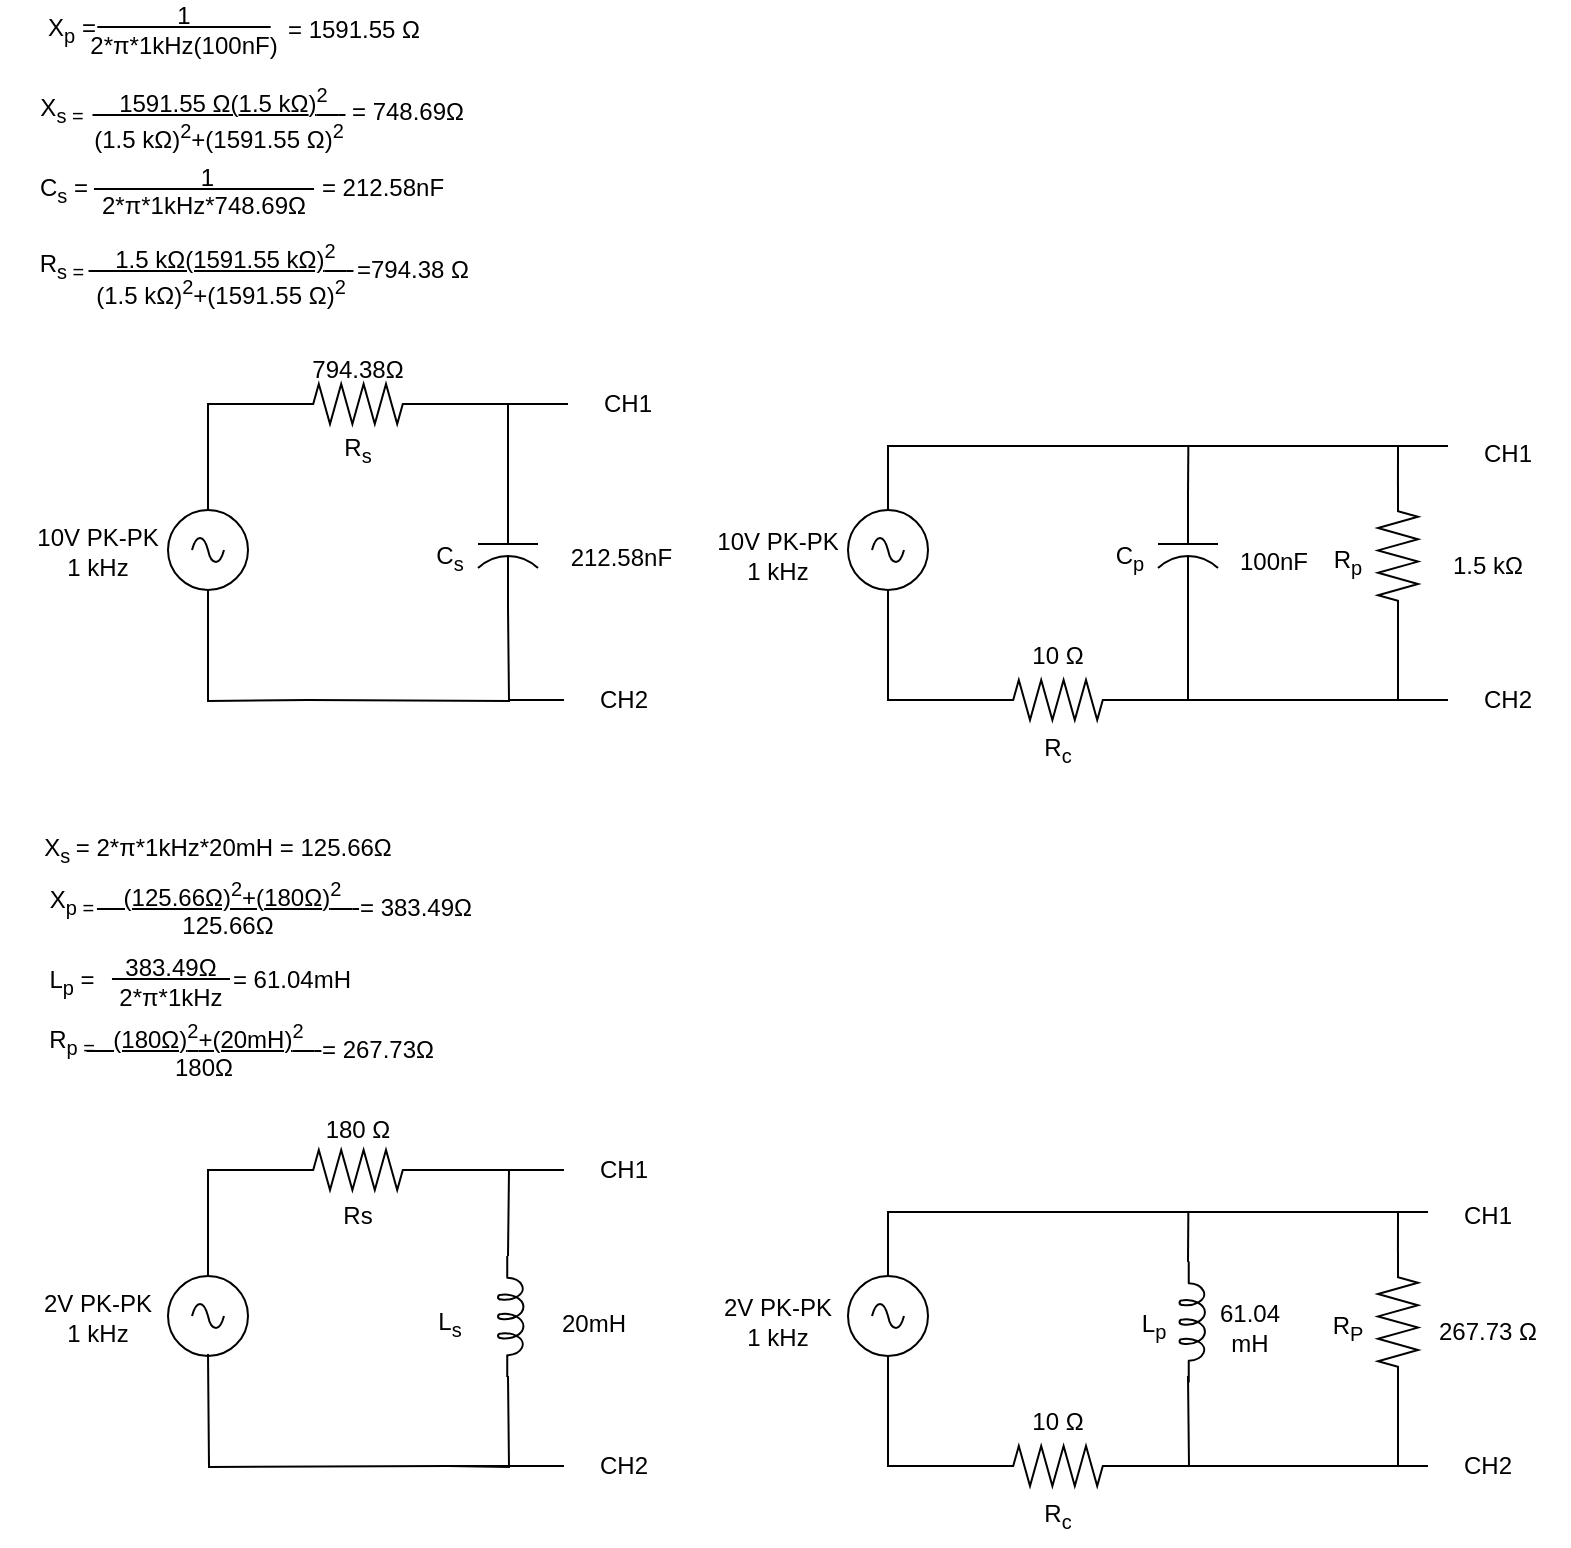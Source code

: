 <mxfile version="26.0.11">
  <diagram name="Page-1" id="7e0a89b8-554c-2b80-1dc8-d5c74ca68de4">
    <mxGraphModel dx="1008" dy="503" grid="1" gridSize="10" guides="1" tooltips="1" connect="1" arrows="1" fold="1" page="1" pageScale="1" pageWidth="1100" pageHeight="850" background="none" math="0" shadow="0">
      <root>
        <mxCell id="0" />
        <mxCell id="1" parent="0" />
        <mxCell id="3kMcsqvNUtZJ2rkJe0aM-1" value="" style="pointerEvents=1;verticalLabelPosition=bottom;shadow=0;dashed=0;align=center;html=1;verticalAlign=top;shape=mxgraph.electrical.capacitors.capacitor_2;rotation=90;" parent="1" vertex="1">
          <mxGeometry x="490" y="350" width="60" height="30" as="geometry" />
        </mxCell>
        <mxCell id="3kMcsqvNUtZJ2rkJe0aM-2" value="" style="pointerEvents=1;verticalLabelPosition=bottom;shadow=0;dashed=0;align=center;html=1;verticalAlign=top;shape=mxgraph.electrical.signal_sources.source;aspect=fixed;points=[[0.5,0,0],[1,0.5,0],[0.5,1,0],[0,0.5,0]];elSignalType=ac;" parent="1" vertex="1">
          <mxGeometry x="350" y="345" width="40" height="40" as="geometry" />
        </mxCell>
        <mxCell id="3kMcsqvNUtZJ2rkJe0aM-3" value="" style="pointerEvents=1;verticalLabelPosition=bottom;shadow=0;dashed=0;align=center;html=1;verticalAlign=top;shape=mxgraph.electrical.resistors.resistor_2;" parent="1" vertex="1">
          <mxGeometry x="410" y="282" width="70" height="20" as="geometry" />
        </mxCell>
        <mxCell id="3kMcsqvNUtZJ2rkJe0aM-5" style="edgeStyle=orthogonalEdgeStyle;rounded=0;orthogonalLoop=1;jettySize=auto;html=1;exitX=0.5;exitY=0;exitDx=0;exitDy=0;exitPerimeter=0;entryX=0;entryY=0.5;entryDx=0;entryDy=0;entryPerimeter=0;endArrow=none;startFill=0;" parent="1" source="3kMcsqvNUtZJ2rkJe0aM-2" target="3kMcsqvNUtZJ2rkJe0aM-3" edge="1">
          <mxGeometry relative="1" as="geometry">
            <Array as="points">
              <mxPoint x="370" y="310" />
              <mxPoint x="370" y="310" />
            </Array>
          </mxGeometry>
        </mxCell>
        <mxCell id="3kMcsqvNUtZJ2rkJe0aM-6" style="edgeStyle=orthogonalEdgeStyle;rounded=0;orthogonalLoop=1;jettySize=auto;html=1;exitX=1;exitY=0.5;exitDx=0;exitDy=0;exitPerimeter=0;entryX=0;entryY=0.5;entryDx=0;entryDy=0;entryPerimeter=0;endArrow=none;startFill=0;" parent="1" source="3kMcsqvNUtZJ2rkJe0aM-3" target="3kMcsqvNUtZJ2rkJe0aM-1" edge="1">
          <mxGeometry relative="1" as="geometry" />
        </mxCell>
        <mxCell id="3kMcsqvNUtZJ2rkJe0aM-9" style="edgeStyle=orthogonalEdgeStyle;rounded=0;orthogonalLoop=1;jettySize=auto;html=1;entryX=1;entryY=0.5;entryDx=0;entryDy=0;entryPerimeter=0;endArrow=none;startFill=0;" parent="1" edge="1">
          <mxGeometry relative="1" as="geometry">
            <mxPoint x="420" y="440" as="sourcePoint" />
            <mxPoint x="520" y="394" as="targetPoint" />
          </mxGeometry>
        </mxCell>
        <mxCell id="3kMcsqvNUtZJ2rkJe0aM-10" style="edgeStyle=orthogonalEdgeStyle;rounded=0;orthogonalLoop=1;jettySize=auto;html=1;exitX=0;exitY=0.5;exitDx=0;exitDy=0;exitPerimeter=0;entryX=0.5;entryY=1;entryDx=0;entryDy=0;entryPerimeter=0;endArrow=none;startFill=0;" parent="1" target="3kMcsqvNUtZJ2rkJe0aM-2" edge="1">
          <mxGeometry relative="1" as="geometry">
            <mxPoint x="420" y="440" as="sourcePoint" />
          </mxGeometry>
        </mxCell>
        <mxCell id="3kMcsqvNUtZJ2rkJe0aM-11" value="R&lt;sub&gt;s&lt;/sub&gt;" style="text;html=1;align=center;verticalAlign=middle;whiteSpace=wrap;rounded=0;" parent="1" vertex="1">
          <mxGeometry x="415" y="300" width="60" height="30" as="geometry" />
        </mxCell>
        <mxCell id="3kMcsqvNUtZJ2rkJe0aM-13" value="C&lt;sub&gt;s&lt;/sub&gt;" style="text;html=1;align=center;verticalAlign=middle;whiteSpace=wrap;rounded=0;" parent="1" vertex="1">
          <mxGeometry x="461" y="354" width="60" height="30" as="geometry" />
        </mxCell>
        <mxCell id="3kMcsqvNUtZJ2rkJe0aM-15" value="10V PK-PK&lt;br&gt;1 kHz" style="text;html=1;align=center;verticalAlign=middle;whiteSpace=wrap;rounded=0;" parent="1" vertex="1">
          <mxGeometry x="280" y="351" width="70" height="30" as="geometry" />
        </mxCell>
        <mxCell id="3kMcsqvNUtZJ2rkJe0aM-16" value="794.38Ω" style="text;html=1;align=center;verticalAlign=middle;whiteSpace=wrap;rounded=0;" parent="1" vertex="1">
          <mxGeometry x="415" y="260" width="60" height="30" as="geometry" />
        </mxCell>
        <mxCell id="3kMcsqvNUtZJ2rkJe0aM-18" value="212.58nF&lt;span style=&quot;white-space: pre;&quot;&gt;&#x9;&lt;/span&gt;" style="text;html=1;align=center;verticalAlign=middle;whiteSpace=wrap;rounded=0;" parent="1" vertex="1">
          <mxGeometry x="548" y="354" width="60" height="30" as="geometry" />
        </mxCell>
        <mxCell id="3kMcsqvNUtZJ2rkJe0aM-38" style="edgeStyle=orthogonalEdgeStyle;rounded=0;orthogonalLoop=1;jettySize=auto;html=1;exitX=0;exitY=0.5;exitDx=0;exitDy=0;exitPerimeter=0;endArrow=none;startFill=0;" parent="1" edge="1">
          <mxGeometry relative="1" as="geometry">
            <mxPoint x="860.174" y="313" as="targetPoint" />
            <mxPoint x="860" y="338" as="sourcePoint" />
          </mxGeometry>
        </mxCell>
        <mxCell id="3kMcsqvNUtZJ2rkJe0aM-20" value="" style="pointerEvents=1;verticalLabelPosition=bottom;shadow=0;dashed=0;align=center;html=1;verticalAlign=top;shape=mxgraph.electrical.capacitors.capacitor_2;rotation=90;" parent="1" vertex="1">
          <mxGeometry x="830" y="350" width="60" height="30" as="geometry" />
        </mxCell>
        <mxCell id="3kMcsqvNUtZJ2rkJe0aM-21" value="" style="pointerEvents=1;verticalLabelPosition=bottom;shadow=0;dashed=0;align=center;html=1;verticalAlign=top;shape=mxgraph.electrical.signal_sources.source;aspect=fixed;points=[[0.5,0,0],[1,0.5,0],[0.5,1,0],[0,0.5,0]];elSignalType=ac;" parent="1" vertex="1">
          <mxGeometry x="690" y="345" width="40" height="40" as="geometry" />
        </mxCell>
        <mxCell id="3kMcsqvNUtZJ2rkJe0aM-36" style="edgeStyle=orthogonalEdgeStyle;rounded=0;orthogonalLoop=1;jettySize=auto;html=1;exitX=1;exitY=0.5;exitDx=0;exitDy=0;exitPerimeter=0;endArrow=none;startFill=0;" parent="1" source="3kMcsqvNUtZJ2rkJe0aM-22" edge="1">
          <mxGeometry relative="1" as="geometry">
            <mxPoint x="860" y="440" as="targetPoint" />
            <Array as="points">
              <mxPoint x="965" y="440" />
            </Array>
          </mxGeometry>
        </mxCell>
        <mxCell id="3kMcsqvNUtZJ2rkJe0aM-22" value="" style="pointerEvents=1;verticalLabelPosition=bottom;shadow=0;dashed=0;align=center;html=1;verticalAlign=top;shape=mxgraph.electrical.resistors.resistor_2;rotation=90;" parent="1" vertex="1">
          <mxGeometry x="930" y="358" width="70" height="20" as="geometry" />
        </mxCell>
        <mxCell id="3kMcsqvNUtZJ2rkJe0aM-25" value="" style="pointerEvents=1;verticalLabelPosition=bottom;shadow=0;dashed=0;align=center;html=1;verticalAlign=top;shape=mxgraph.electrical.resistors.resistor_2;" parent="1" vertex="1">
          <mxGeometry x="760" y="430" width="70" height="20" as="geometry" />
        </mxCell>
        <mxCell id="3kMcsqvNUtZJ2rkJe0aM-26" style="edgeStyle=orthogonalEdgeStyle;rounded=0;orthogonalLoop=1;jettySize=auto;html=1;entryX=1;entryY=0.5;entryDx=0;entryDy=0;entryPerimeter=0;endArrow=none;startFill=0;" parent="1" source="3kMcsqvNUtZJ2rkJe0aM-25" target="3kMcsqvNUtZJ2rkJe0aM-20" edge="1">
          <mxGeometry relative="1" as="geometry" />
        </mxCell>
        <mxCell id="3kMcsqvNUtZJ2rkJe0aM-27" style="edgeStyle=orthogonalEdgeStyle;rounded=0;orthogonalLoop=1;jettySize=auto;html=1;exitX=0;exitY=0.5;exitDx=0;exitDy=0;exitPerimeter=0;entryX=0.5;entryY=1;entryDx=0;entryDy=0;entryPerimeter=0;endArrow=none;startFill=0;" parent="1" source="3kMcsqvNUtZJ2rkJe0aM-25" target="3kMcsqvNUtZJ2rkJe0aM-21" edge="1">
          <mxGeometry relative="1" as="geometry" />
        </mxCell>
        <mxCell id="3kMcsqvNUtZJ2rkJe0aM-28" value="R&lt;sub&gt;p&lt;/sub&gt;" style="text;html=1;align=center;verticalAlign=middle;whiteSpace=wrap;rounded=0;" parent="1" vertex="1">
          <mxGeometry x="910" y="356" width="60" height="30" as="geometry" />
        </mxCell>
        <mxCell id="3kMcsqvNUtZJ2rkJe0aM-29" value="C&lt;sub&gt;p&lt;/sub&gt;" style="text;html=1;align=center;verticalAlign=middle;whiteSpace=wrap;rounded=0;" parent="1" vertex="1">
          <mxGeometry x="801" y="354" width="60" height="30" as="geometry" />
        </mxCell>
        <mxCell id="3kMcsqvNUtZJ2rkJe0aM-30" value="R&lt;sub&gt;c&lt;/sub&gt;" style="text;html=1;align=center;verticalAlign=middle;whiteSpace=wrap;rounded=0;" parent="1" vertex="1">
          <mxGeometry x="765" y="450" width="60" height="30" as="geometry" />
        </mxCell>
        <mxCell id="3kMcsqvNUtZJ2rkJe0aM-31" value="10V PK-PK&lt;br&gt;1 kHz" style="text;html=1;align=center;verticalAlign=middle;whiteSpace=wrap;rounded=0;" parent="1" vertex="1">
          <mxGeometry x="620" y="353" width="70" height="30" as="geometry" />
        </mxCell>
        <mxCell id="3kMcsqvNUtZJ2rkJe0aM-32" value="1.5 kΩ" style="text;html=1;align=center;verticalAlign=middle;whiteSpace=wrap;rounded=0;" parent="1" vertex="1">
          <mxGeometry x="980" y="358" width="60" height="30" as="geometry" />
        </mxCell>
        <mxCell id="3kMcsqvNUtZJ2rkJe0aM-33" value="100nF" style="text;html=1;align=center;verticalAlign=middle;whiteSpace=wrap;rounded=0;" parent="1" vertex="1">
          <mxGeometry x="873" y="356" width="60" height="30" as="geometry" />
        </mxCell>
        <mxCell id="3kMcsqvNUtZJ2rkJe0aM-34" value="10 Ω" style="text;html=1;align=center;verticalAlign=middle;whiteSpace=wrap;rounded=0;" parent="1" vertex="1">
          <mxGeometry x="765" y="403" width="60" height="30" as="geometry" />
        </mxCell>
        <mxCell id="3kMcsqvNUtZJ2rkJe0aM-37" style="edgeStyle=orthogonalEdgeStyle;rounded=0;orthogonalLoop=1;jettySize=auto;html=1;entryX=0.5;entryY=0;entryDx=0;entryDy=0;entryPerimeter=0;endArrow=none;startFill=0;" parent="1" edge="1">
          <mxGeometry relative="1" as="geometry">
            <mxPoint x="964.972" y="333" as="sourcePoint" />
            <mxPoint x="710" y="345" as="targetPoint" />
            <Array as="points">
              <mxPoint x="965" y="313" />
              <mxPoint x="710" y="313" />
            </Array>
          </mxGeometry>
        </mxCell>
        <mxCell id="3kMcsqvNUtZJ2rkJe0aM-41" value="" style="pointerEvents=1;verticalLabelPosition=bottom;shadow=0;dashed=0;align=center;html=1;verticalAlign=top;shape=mxgraph.electrical.signal_sources.source;aspect=fixed;points=[[0.5,0,0],[1,0.5,0],[0.5,1,0],[0,0.5,0]];elSignalType=ac;" parent="1" vertex="1">
          <mxGeometry x="350" y="728" width="40" height="40" as="geometry" />
        </mxCell>
        <mxCell id="3kMcsqvNUtZJ2rkJe0aM-42" value="" style="pointerEvents=1;verticalLabelPosition=bottom;shadow=0;dashed=0;align=center;html=1;verticalAlign=top;shape=mxgraph.electrical.resistors.resistor_2;" parent="1" vertex="1">
          <mxGeometry x="410" y="665" width="70" height="20" as="geometry" />
        </mxCell>
        <mxCell id="3kMcsqvNUtZJ2rkJe0aM-43" style="edgeStyle=orthogonalEdgeStyle;rounded=0;orthogonalLoop=1;jettySize=auto;html=1;exitX=0.5;exitY=0;exitDx=0;exitDy=0;exitPerimeter=0;entryX=0;entryY=0.5;entryDx=0;entryDy=0;entryPerimeter=0;endArrow=none;startFill=0;" parent="1" source="3kMcsqvNUtZJ2rkJe0aM-41" target="3kMcsqvNUtZJ2rkJe0aM-42" edge="1">
          <mxGeometry relative="1" as="geometry">
            <Array as="points">
              <mxPoint x="370" y="693" />
              <mxPoint x="370" y="693" />
            </Array>
          </mxGeometry>
        </mxCell>
        <mxCell id="3kMcsqvNUtZJ2rkJe0aM-44" style="edgeStyle=orthogonalEdgeStyle;rounded=0;orthogonalLoop=1;jettySize=auto;html=1;exitX=1;exitY=0.5;exitDx=0;exitDy=0;exitPerimeter=0;entryX=0;entryY=0.5;entryDx=0;entryDy=0;entryPerimeter=0;endArrow=none;startFill=0;" parent="1" source="3kMcsqvNUtZJ2rkJe0aM-42" edge="1">
          <mxGeometry relative="1" as="geometry">
            <mxPoint x="520" y="718" as="targetPoint" />
          </mxGeometry>
        </mxCell>
        <mxCell id="3kMcsqvNUtZJ2rkJe0aM-46" style="edgeStyle=orthogonalEdgeStyle;rounded=0;orthogonalLoop=1;jettySize=auto;html=1;entryX=1;entryY=0.5;entryDx=0;entryDy=0;entryPerimeter=0;endArrow=none;startFill=0;" parent="1" edge="1">
          <mxGeometry relative="1" as="geometry">
            <mxPoint x="520" y="778" as="targetPoint" />
            <mxPoint x="490" y="823" as="sourcePoint" />
          </mxGeometry>
        </mxCell>
        <mxCell id="3kMcsqvNUtZJ2rkJe0aM-47" style="edgeStyle=orthogonalEdgeStyle;rounded=0;orthogonalLoop=1;jettySize=auto;html=1;entryX=0.5;entryY=1;entryDx=0;entryDy=0;entryPerimeter=0;endArrow=none;startFill=0;" parent="1" edge="1">
          <mxGeometry relative="1" as="geometry">
            <mxPoint x="490" y="823" as="sourcePoint" />
            <mxPoint x="370" y="767" as="targetPoint" />
          </mxGeometry>
        </mxCell>
        <mxCell id="3kMcsqvNUtZJ2rkJe0aM-48" value="Rs" style="text;html=1;align=center;verticalAlign=middle;whiteSpace=wrap;rounded=0;" parent="1" vertex="1">
          <mxGeometry x="415" y="683" width="60" height="30" as="geometry" />
        </mxCell>
        <mxCell id="3kMcsqvNUtZJ2rkJe0aM-49" value="L&lt;sub&gt;s&lt;/sub&gt;" style="text;html=1;align=center;verticalAlign=middle;whiteSpace=wrap;rounded=0;" parent="1" vertex="1">
          <mxGeometry x="461" y="737" width="60" height="30" as="geometry" />
        </mxCell>
        <mxCell id="3kMcsqvNUtZJ2rkJe0aM-51" value="2V PK-PK&lt;br&gt;1 kHz" style="text;html=1;align=center;verticalAlign=middle;whiteSpace=wrap;rounded=0;" parent="1" vertex="1">
          <mxGeometry x="280" y="734" width="70" height="30" as="geometry" />
        </mxCell>
        <mxCell id="3kMcsqvNUtZJ2rkJe0aM-52" value="180 Ω" style="text;html=1;align=center;verticalAlign=middle;whiteSpace=wrap;rounded=0;" parent="1" vertex="1">
          <mxGeometry x="415" y="640" width="60" height="30" as="geometry" />
        </mxCell>
        <mxCell id="3kMcsqvNUtZJ2rkJe0aM-53" value="20mH" style="text;html=1;align=center;verticalAlign=middle;whiteSpace=wrap;rounded=0;" parent="1" vertex="1">
          <mxGeometry x="533" y="737" width="60" height="30" as="geometry" />
        </mxCell>
        <mxCell id="3kMcsqvNUtZJ2rkJe0aM-55" style="edgeStyle=orthogonalEdgeStyle;rounded=0;orthogonalLoop=1;jettySize=auto;html=1;exitX=0;exitY=0.5;exitDx=0;exitDy=0;exitPerimeter=0;endArrow=none;startFill=0;" parent="1" edge="1">
          <mxGeometry relative="1" as="geometry">
            <mxPoint x="860.174" y="696" as="targetPoint" />
            <mxPoint x="860" y="721" as="sourcePoint" />
          </mxGeometry>
        </mxCell>
        <mxCell id="3kMcsqvNUtZJ2rkJe0aM-57" value="" style="pointerEvents=1;verticalLabelPosition=bottom;shadow=0;dashed=0;align=center;html=1;verticalAlign=top;shape=mxgraph.electrical.signal_sources.source;aspect=fixed;points=[[0.5,0,0],[1,0.5,0],[0.5,1,0],[0,0.5,0]];elSignalType=ac;" parent="1" vertex="1">
          <mxGeometry x="690" y="728" width="40" height="40" as="geometry" />
        </mxCell>
        <mxCell id="3kMcsqvNUtZJ2rkJe0aM-58" style="edgeStyle=orthogonalEdgeStyle;rounded=0;orthogonalLoop=1;jettySize=auto;html=1;exitX=1;exitY=0.5;exitDx=0;exitDy=0;exitPerimeter=0;endArrow=none;startFill=0;" parent="1" source="3kMcsqvNUtZJ2rkJe0aM-59" edge="1">
          <mxGeometry relative="1" as="geometry">
            <mxPoint x="860" y="823" as="targetPoint" />
            <Array as="points">
              <mxPoint x="965" y="823" />
            </Array>
          </mxGeometry>
        </mxCell>
        <mxCell id="3kMcsqvNUtZJ2rkJe0aM-59" value="" style="pointerEvents=1;verticalLabelPosition=bottom;shadow=0;dashed=0;align=center;html=1;verticalAlign=top;shape=mxgraph.electrical.resistors.resistor_2;rotation=90;" parent="1" vertex="1">
          <mxGeometry x="930" y="741" width="70" height="20" as="geometry" />
        </mxCell>
        <mxCell id="3kMcsqvNUtZJ2rkJe0aM-60" value="" style="pointerEvents=1;verticalLabelPosition=bottom;shadow=0;dashed=0;align=center;html=1;verticalAlign=top;shape=mxgraph.electrical.resistors.resistor_2;" parent="1" vertex="1">
          <mxGeometry x="760" y="813" width="70" height="20" as="geometry" />
        </mxCell>
        <mxCell id="3kMcsqvNUtZJ2rkJe0aM-61" style="edgeStyle=orthogonalEdgeStyle;rounded=0;orthogonalLoop=1;jettySize=auto;html=1;entryX=1;entryY=0.5;entryDx=0;entryDy=0;entryPerimeter=0;endArrow=none;startFill=0;" parent="1" source="3kMcsqvNUtZJ2rkJe0aM-60" edge="1">
          <mxGeometry relative="1" as="geometry">
            <mxPoint x="860" y="778" as="targetPoint" />
          </mxGeometry>
        </mxCell>
        <mxCell id="3kMcsqvNUtZJ2rkJe0aM-62" style="edgeStyle=orthogonalEdgeStyle;rounded=0;orthogonalLoop=1;jettySize=auto;html=1;exitX=0;exitY=0.5;exitDx=0;exitDy=0;exitPerimeter=0;entryX=0.5;entryY=1;entryDx=0;entryDy=0;entryPerimeter=0;endArrow=none;startFill=0;" parent="1" source="3kMcsqvNUtZJ2rkJe0aM-60" target="3kMcsqvNUtZJ2rkJe0aM-57" edge="1">
          <mxGeometry relative="1" as="geometry" />
        </mxCell>
        <mxCell id="3kMcsqvNUtZJ2rkJe0aM-63" value="R&lt;sub&gt;P&lt;/sub&gt;" style="text;html=1;align=center;verticalAlign=middle;whiteSpace=wrap;rounded=0;" parent="1" vertex="1">
          <mxGeometry x="910" y="739" width="60" height="30" as="geometry" />
        </mxCell>
        <mxCell id="3kMcsqvNUtZJ2rkJe0aM-64" value="L&lt;sub&gt;p&lt;/sub&gt;" style="text;html=1;align=center;verticalAlign=middle;whiteSpace=wrap;rounded=0;" parent="1" vertex="1">
          <mxGeometry x="813" y="738" width="60" height="30" as="geometry" />
        </mxCell>
        <mxCell id="3kMcsqvNUtZJ2rkJe0aM-65" value="R&lt;sub&gt;c&lt;/sub&gt;" style="text;html=1;align=center;verticalAlign=middle;whiteSpace=wrap;rounded=0;" parent="1" vertex="1">
          <mxGeometry x="765" y="833" width="60" height="30" as="geometry" />
        </mxCell>
        <mxCell id="3kMcsqvNUtZJ2rkJe0aM-66" value="2V PK-PK&lt;br&gt;1 kHz" style="text;html=1;align=center;verticalAlign=middle;whiteSpace=wrap;rounded=0;" parent="1" vertex="1">
          <mxGeometry x="620" y="736" width="70" height="30" as="geometry" />
        </mxCell>
        <mxCell id="3kMcsqvNUtZJ2rkJe0aM-67" value="267.73 Ω" style="text;html=1;align=center;verticalAlign=middle;whiteSpace=wrap;rounded=0;" parent="1" vertex="1">
          <mxGeometry x="980" y="741" width="60" height="30" as="geometry" />
        </mxCell>
        <mxCell id="3kMcsqvNUtZJ2rkJe0aM-68" value="&lt;div&gt;61.04&lt;/div&gt;&lt;div&gt;mH&lt;/div&gt;" style="text;html=1;align=center;verticalAlign=middle;whiteSpace=wrap;rounded=0;" parent="1" vertex="1">
          <mxGeometry x="861" y="739" width="60" height="30" as="geometry" />
        </mxCell>
        <mxCell id="3kMcsqvNUtZJ2rkJe0aM-69" value="10 Ω" style="text;html=1;align=center;verticalAlign=middle;whiteSpace=wrap;rounded=0;" parent="1" vertex="1">
          <mxGeometry x="765" y="786" width="60" height="30" as="geometry" />
        </mxCell>
        <mxCell id="3kMcsqvNUtZJ2rkJe0aM-70" style="edgeStyle=orthogonalEdgeStyle;rounded=0;orthogonalLoop=1;jettySize=auto;html=1;entryX=0.5;entryY=0;entryDx=0;entryDy=0;entryPerimeter=0;endArrow=none;startFill=0;" parent="1" edge="1">
          <mxGeometry relative="1" as="geometry">
            <mxPoint x="964.972" y="716" as="sourcePoint" />
            <mxPoint x="710" y="728" as="targetPoint" />
            <Array as="points">
              <mxPoint x="965" y="696" />
              <mxPoint x="710" y="696" />
            </Array>
          </mxGeometry>
        </mxCell>
        <mxCell id="3kMcsqvNUtZJ2rkJe0aM-72" style="edgeStyle=orthogonalEdgeStyle;rounded=0;orthogonalLoop=1;jettySize=auto;html=1;endArrow=none;startFill=0;" parent="1" source="3kMcsqvNUtZJ2rkJe0aM-71" edge="1">
          <mxGeometry relative="1" as="geometry">
            <mxPoint x="520" y="292" as="targetPoint" />
          </mxGeometry>
        </mxCell>
        <mxCell id="3kMcsqvNUtZJ2rkJe0aM-71" value="CH1" style="text;html=1;align=center;verticalAlign=middle;whiteSpace=wrap;rounded=0;" parent="1" vertex="1">
          <mxGeometry x="550" y="277" width="60" height="30" as="geometry" />
        </mxCell>
        <mxCell id="3kMcsqvNUtZJ2rkJe0aM-74" style="edgeStyle=orthogonalEdgeStyle;rounded=0;orthogonalLoop=1;jettySize=auto;html=1;endArrow=none;startFill=0;" parent="1" source="3kMcsqvNUtZJ2rkJe0aM-73" edge="1">
          <mxGeometry relative="1" as="geometry">
            <mxPoint x="520" y="440" as="targetPoint" />
          </mxGeometry>
        </mxCell>
        <mxCell id="3kMcsqvNUtZJ2rkJe0aM-73" value="CH2" style="text;html=1;align=center;verticalAlign=middle;whiteSpace=wrap;rounded=0;" parent="1" vertex="1">
          <mxGeometry x="548" y="425" width="60" height="30" as="geometry" />
        </mxCell>
        <mxCell id="3kMcsqvNUtZJ2rkJe0aM-77" style="edgeStyle=orthogonalEdgeStyle;rounded=0;orthogonalLoop=1;jettySize=auto;html=1;endArrow=none;startFill=0;" parent="1" edge="1">
          <mxGeometry relative="1" as="geometry">
            <mxPoint x="960" y="313" as="targetPoint" />
            <mxPoint x="990" y="313.043" as="sourcePoint" />
          </mxGeometry>
        </mxCell>
        <mxCell id="3kMcsqvNUtZJ2rkJe0aM-75" value="CH1" style="text;html=1;align=center;verticalAlign=middle;whiteSpace=wrap;rounded=0;" parent="1" vertex="1">
          <mxGeometry x="990" y="302" width="60" height="30" as="geometry" />
        </mxCell>
        <mxCell id="3kMcsqvNUtZJ2rkJe0aM-80" style="edgeStyle=orthogonalEdgeStyle;rounded=0;orthogonalLoop=1;jettySize=auto;html=1;endArrow=none;startFill=0;" parent="1" source="3kMcsqvNUtZJ2rkJe0aM-78" edge="1">
          <mxGeometry relative="1" as="geometry">
            <mxPoint x="930" y="440" as="targetPoint" />
          </mxGeometry>
        </mxCell>
        <mxCell id="3kMcsqvNUtZJ2rkJe0aM-78" value="&lt;div&gt;CH2&lt;/div&gt;" style="text;html=1;align=center;verticalAlign=middle;whiteSpace=wrap;rounded=0;" parent="1" vertex="1">
          <mxGeometry x="990" y="425" width="60" height="30" as="geometry" />
        </mxCell>
        <mxCell id="3kMcsqvNUtZJ2rkJe0aM-81" value="" style="pointerEvents=1;verticalLabelPosition=bottom;shadow=0;dashed=0;align=center;html=1;verticalAlign=top;shape=mxgraph.electrical.inductors.inductor_5;rotation=90;" parent="1" vertex="1">
          <mxGeometry x="491.25" y="741.75" width="60.5" height="13" as="geometry" />
        </mxCell>
        <mxCell id="3kMcsqvNUtZJ2rkJe0aM-82" value="" style="pointerEvents=1;verticalLabelPosition=bottom;shadow=0;dashed=0;align=center;html=1;verticalAlign=top;shape=mxgraph.electrical.inductors.inductor_5;rotation=90;" parent="1" vertex="1">
          <mxGeometry x="832" y="744.5" width="60.5" height="13" as="geometry" />
        </mxCell>
        <mxCell id="odc1BeVdU-imwH_6aEnR-2" style="edgeStyle=orthogonalEdgeStyle;rounded=0;orthogonalLoop=1;jettySize=auto;html=1;endArrow=none;startFill=0;" edge="1" parent="1">
          <mxGeometry relative="1" as="geometry">
            <mxPoint x="930" y="696" as="targetPoint" />
            <mxPoint x="980" y="696" as="sourcePoint" />
          </mxGeometry>
        </mxCell>
        <mxCell id="odc1BeVdU-imwH_6aEnR-1" value="CH1" style="text;html=1;align=center;verticalAlign=middle;whiteSpace=wrap;rounded=0;" vertex="1" parent="1">
          <mxGeometry x="980" y="683" width="60" height="30" as="geometry" />
        </mxCell>
        <mxCell id="odc1BeVdU-imwH_6aEnR-4" style="edgeStyle=orthogonalEdgeStyle;rounded=0;orthogonalLoop=1;jettySize=auto;html=1;endArrow=none;startFill=0;" edge="1" parent="1" source="odc1BeVdU-imwH_6aEnR-3">
          <mxGeometry relative="1" as="geometry">
            <mxPoint x="930" y="823" as="targetPoint" />
          </mxGeometry>
        </mxCell>
        <mxCell id="odc1BeVdU-imwH_6aEnR-3" value="&lt;div&gt;CH2&lt;/div&gt;" style="text;html=1;align=center;verticalAlign=middle;whiteSpace=wrap;rounded=0;" vertex="1" parent="1">
          <mxGeometry x="980" y="808" width="60" height="30" as="geometry" />
        </mxCell>
        <mxCell id="odc1BeVdU-imwH_6aEnR-9" style="edgeStyle=orthogonalEdgeStyle;rounded=0;orthogonalLoop=1;jettySize=auto;html=1;endArrow=none;startFill=0;" edge="1" parent="1" source="odc1BeVdU-imwH_6aEnR-5">
          <mxGeometry relative="1" as="geometry">
            <mxPoint x="490" y="675" as="targetPoint" />
          </mxGeometry>
        </mxCell>
        <mxCell id="odc1BeVdU-imwH_6aEnR-5" value="CH1" style="text;html=1;align=center;verticalAlign=middle;whiteSpace=wrap;rounded=0;" vertex="1" parent="1">
          <mxGeometry x="548" y="660" width="60" height="30" as="geometry" />
        </mxCell>
        <mxCell id="odc1BeVdU-imwH_6aEnR-8" style="edgeStyle=orthogonalEdgeStyle;rounded=0;orthogonalLoop=1;jettySize=auto;html=1;endArrow=none;startFill=0;" edge="1" parent="1" source="odc1BeVdU-imwH_6aEnR-6">
          <mxGeometry relative="1" as="geometry">
            <mxPoint x="490" y="823" as="targetPoint" />
          </mxGeometry>
        </mxCell>
        <mxCell id="odc1BeVdU-imwH_6aEnR-6" value="CH2" style="text;html=1;align=center;verticalAlign=middle;whiteSpace=wrap;rounded=0;" vertex="1" parent="1">
          <mxGeometry x="548" y="808" width="60" height="30" as="geometry" />
        </mxCell>
        <mxCell id="odc1BeVdU-imwH_6aEnR-10" value="R&lt;sub&gt;s =&lt;/sub&gt;" style="text;html=1;align=center;verticalAlign=middle;whiteSpace=wrap;rounded=0;" vertex="1" parent="1">
          <mxGeometry x="266.62" y="208" width="60" height="30" as="geometry" />
        </mxCell>
        <mxCell id="odc1BeVdU-imwH_6aEnR-11" value="&lt;div&gt;&lt;u&gt;&amp;nbsp;&amp;nbsp;&amp;nbsp; 1.5 kΩ(1591.55 kΩ)&lt;sup&gt;2 &amp;nbsp;&lt;/sup&gt;&amp;nbsp; &lt;br&gt;&lt;/u&gt;&lt;/div&gt;&lt;div&gt;(1.5 kΩ)&lt;sup&gt;2&lt;/sup&gt;+(1591.55 Ω)&lt;sup&gt;2&lt;/sup&gt;&lt;/div&gt;" style="text;html=1;align=center;verticalAlign=middle;whiteSpace=wrap;rounded=0;" vertex="1" parent="1">
          <mxGeometry x="309.37" y="212" width="135" height="30" as="geometry" />
        </mxCell>
        <mxCell id="odc1BeVdU-imwH_6aEnR-13" value="=794.38 Ω" style="text;html=1;align=center;verticalAlign=middle;whiteSpace=wrap;rounded=0;" vertex="1" parent="1">
          <mxGeometry x="432.5" y="210" width="78.5" height="30" as="geometry" />
        </mxCell>
        <mxCell id="odc1BeVdU-imwH_6aEnR-14" value="X&lt;sub&gt;s =&lt;/sub&gt;" style="text;html=1;align=center;verticalAlign=middle;whiteSpace=wrap;rounded=0;" vertex="1" parent="1">
          <mxGeometry x="266.62" y="130" width="60" height="30" as="geometry" />
        </mxCell>
        <mxCell id="odc1BeVdU-imwH_6aEnR-15" value="&lt;div&gt;&lt;u&gt;&amp;nbsp;&amp;nbsp;&amp;nbsp; 1591.55 Ω(&lt;/u&gt;&lt;u&gt;1.5 kΩ&lt;/u&gt;&lt;u&gt;)&lt;sup&gt;2 &amp;nbsp;&lt;/sup&gt;&amp;nbsp; &lt;br&gt;&lt;/u&gt;&lt;/div&gt;&lt;div&gt;(1.5 kΩ)&lt;sup&gt;2&lt;/sup&gt;+(1591.55 Ω)&lt;sup&gt;2&lt;/sup&gt;&lt;/div&gt;" style="text;html=1;align=center;verticalAlign=middle;whiteSpace=wrap;rounded=0;" vertex="1" parent="1">
          <mxGeometry x="308.37" y="134" width="135" height="30" as="geometry" />
        </mxCell>
        <mxCell id="odc1BeVdU-imwH_6aEnR-16" value="= 748.69Ω" style="text;html=1;align=center;verticalAlign=middle;whiteSpace=wrap;rounded=0;" vertex="1" parent="1">
          <mxGeometry x="440.37" y="131" width="60" height="30" as="geometry" />
        </mxCell>
        <mxCell id="odc1BeVdU-imwH_6aEnR-17" value="R&lt;sub&gt;p =&lt;/sub&gt;" style="text;html=1;align=center;verticalAlign=middle;whiteSpace=wrap;rounded=0;" vertex="1" parent="1">
          <mxGeometry x="271.62" y="596" width="60" height="30" as="geometry" />
        </mxCell>
        <mxCell id="odc1BeVdU-imwH_6aEnR-18" value="&lt;div&gt;&lt;u&gt;&amp;nbsp;&amp;nbsp;&amp;nbsp; (180Ω)&lt;sup&gt;2&lt;/sup&gt;+(20mH)&lt;sup&gt;2 &amp;nbsp;&lt;/sup&gt;&amp;nbsp; &lt;br&gt;&lt;/u&gt;&lt;/div&gt;&lt;div&gt;180Ω&lt;/div&gt;" style="text;html=1;align=center;verticalAlign=middle;whiteSpace=wrap;rounded=0;" vertex="1" parent="1">
          <mxGeometry x="308.37" y="600" width="120" height="30" as="geometry" />
        </mxCell>
        <mxCell id="odc1BeVdU-imwH_6aEnR-19" value="= 267.73Ω" style="text;html=1;align=center;verticalAlign=middle;whiteSpace=wrap;rounded=0;" vertex="1" parent="1">
          <mxGeometry x="425.13" y="600" width="60" height="30" as="geometry" />
        </mxCell>
        <mxCell id="odc1BeVdU-imwH_6aEnR-20" value="X&lt;sub&gt;p =&lt;/sub&gt;" style="text;html=1;align=center;verticalAlign=middle;whiteSpace=wrap;rounded=0;" vertex="1" parent="1">
          <mxGeometry x="271.62" y="526" width="60" height="30" as="geometry" />
        </mxCell>
        <mxCell id="odc1BeVdU-imwH_6aEnR-21" value="&lt;div&gt;&lt;u&gt;&amp;nbsp;&amp;nbsp;&amp;nbsp; (125.66Ω)&lt;sup&gt;2&lt;/sup&gt;+(&lt;/u&gt;&lt;u&gt;180Ω&lt;/u&gt;&lt;u&gt;)&lt;sup&gt;2 &amp;nbsp;&lt;/sup&gt;&amp;nbsp; &lt;br&gt;&lt;/u&gt;&lt;/div&gt;&lt;div&gt;125.66Ω&lt;/div&gt;" style="text;html=1;align=center;verticalAlign=middle;whiteSpace=wrap;rounded=0;" vertex="1" parent="1">
          <mxGeometry x="310.37" y="529" width="139.63" height="30" as="geometry" />
        </mxCell>
        <mxCell id="odc1BeVdU-imwH_6aEnR-22" value="= 383.49Ω" style="text;html=1;align=center;verticalAlign=middle;whiteSpace=wrap;rounded=0;" vertex="1" parent="1">
          <mxGeometry x="444.37" y="529" width="60" height="30" as="geometry" />
        </mxCell>
        <mxCell id="odc1BeVdU-imwH_6aEnR-24" value="X&lt;sub&gt;p&lt;/sub&gt; =" style="text;html=1;align=center;verticalAlign=middle;whiteSpace=wrap;rounded=0;" vertex="1" parent="1">
          <mxGeometry x="271.62" y="90" width="60" height="30" as="geometry" />
        </mxCell>
        <mxCell id="odc1BeVdU-imwH_6aEnR-25" value="&lt;div&gt;&lt;u&gt;&amp;nbsp;&amp;nbsp; &amp;nbsp;&amp;nbsp; &amp;nbsp;&amp;nbsp;&amp;nbsp;&amp;nbsp;&amp;nbsp; 1 &amp;nbsp; &amp;nbsp; &amp;nbsp; &amp;nbsp; &amp;nbsp; &amp;nbsp; &lt;br&gt;&lt;/u&gt;&lt;/div&gt;&lt;div&gt;2*π*1kHz(100nF)&lt;/div&gt;" style="text;html=1;align=center;verticalAlign=middle;whiteSpace=wrap;rounded=0;" vertex="1" parent="1">
          <mxGeometry x="308.37" y="90" width="100" height="30" as="geometry" />
        </mxCell>
        <mxCell id="odc1BeVdU-imwH_6aEnR-26" value="= 1591.55 Ω" style="text;html=1;align=center;verticalAlign=middle;whiteSpace=wrap;rounded=0;" vertex="1" parent="1">
          <mxGeometry x="403.37" y="90" width="80" height="30" as="geometry" />
        </mxCell>
        <mxCell id="odc1BeVdU-imwH_6aEnR-30" value="C&lt;sub&gt;s&lt;/sub&gt; =" style="text;html=1;align=center;verticalAlign=middle;whiteSpace=wrap;rounded=0;" vertex="1" parent="1">
          <mxGeometry x="268.25" y="170" width="60" height="30" as="geometry" />
        </mxCell>
        <mxCell id="odc1BeVdU-imwH_6aEnR-31" value="&lt;div&gt;&lt;u&gt;&amp;nbsp; &amp;nbsp; &amp;nbsp; &amp;nbsp; &amp;nbsp; &amp;nbsp;&amp;nbsp; &amp;nbsp;&amp;nbsp; 1 &amp;nbsp; &amp;nbsp; &amp;nbsp; &amp;nbsp; &amp;nbsp;&amp;nbsp; &amp;nbsp; &amp;nbsp; &lt;br&gt;&lt;/u&gt;&lt;/div&gt;&lt;div&gt;2*π*1kHz*748.69Ω&lt;/div&gt;&lt;div&gt;&lt;u&gt;&lt;br&gt;&lt;/u&gt;&lt;/div&gt;" style="text;html=1;align=center;verticalAlign=middle;whiteSpace=wrap;rounded=0;" vertex="1" parent="1">
          <mxGeometry x="304" y="178" width="127.5" height="30" as="geometry" />
        </mxCell>
        <mxCell id="odc1BeVdU-imwH_6aEnR-32" value="= 212.58nF" style="text;html=1;align=center;verticalAlign=middle;whiteSpace=wrap;rounded=0;" vertex="1" parent="1">
          <mxGeometry x="418.74" y="169" width="76.63" height="30" as="geometry" />
        </mxCell>
        <mxCell id="odc1BeVdU-imwH_6aEnR-35" value="X&lt;sub&gt;s &lt;/sub&gt;= 2*π*1kHz*20mH = 125.66Ω" style="text;html=1;align=center;verticalAlign=middle;whiteSpace=wrap;rounded=0;" vertex="1" parent="1">
          <mxGeometry x="280.75" y="500" width="188.38" height="30" as="geometry" />
        </mxCell>
        <mxCell id="odc1BeVdU-imwH_6aEnR-36" value="L&lt;sub&gt;p&lt;/sub&gt; = " style="text;html=1;align=center;verticalAlign=middle;whiteSpace=wrap;rounded=0;" vertex="1" parent="1">
          <mxGeometry x="271.62" y="566" width="60" height="30" as="geometry" />
        </mxCell>
        <mxCell id="odc1BeVdU-imwH_6aEnR-37" value="&lt;div&gt;&lt;u&gt;&amp;nbsp; 383.49Ω&amp;nbsp;&amp;nbsp;&lt;/u&gt;&lt;/div&gt;&lt;div&gt;2*π*1kHz&lt;/div&gt;" style="text;html=1;align=center;verticalAlign=middle;whiteSpace=wrap;rounded=0;" vertex="1" parent="1">
          <mxGeometry x="308.37" y="566" width="87" height="30" as="geometry" />
        </mxCell>
        <mxCell id="odc1BeVdU-imwH_6aEnR-38" value="= 61.04mH" style="text;html=1;align=center;verticalAlign=middle;whiteSpace=wrap;rounded=0;" vertex="1" parent="1">
          <mxGeometry x="361.37" y="565" width="101.63" height="30" as="geometry" />
        </mxCell>
      </root>
    </mxGraphModel>
  </diagram>
</mxfile>
